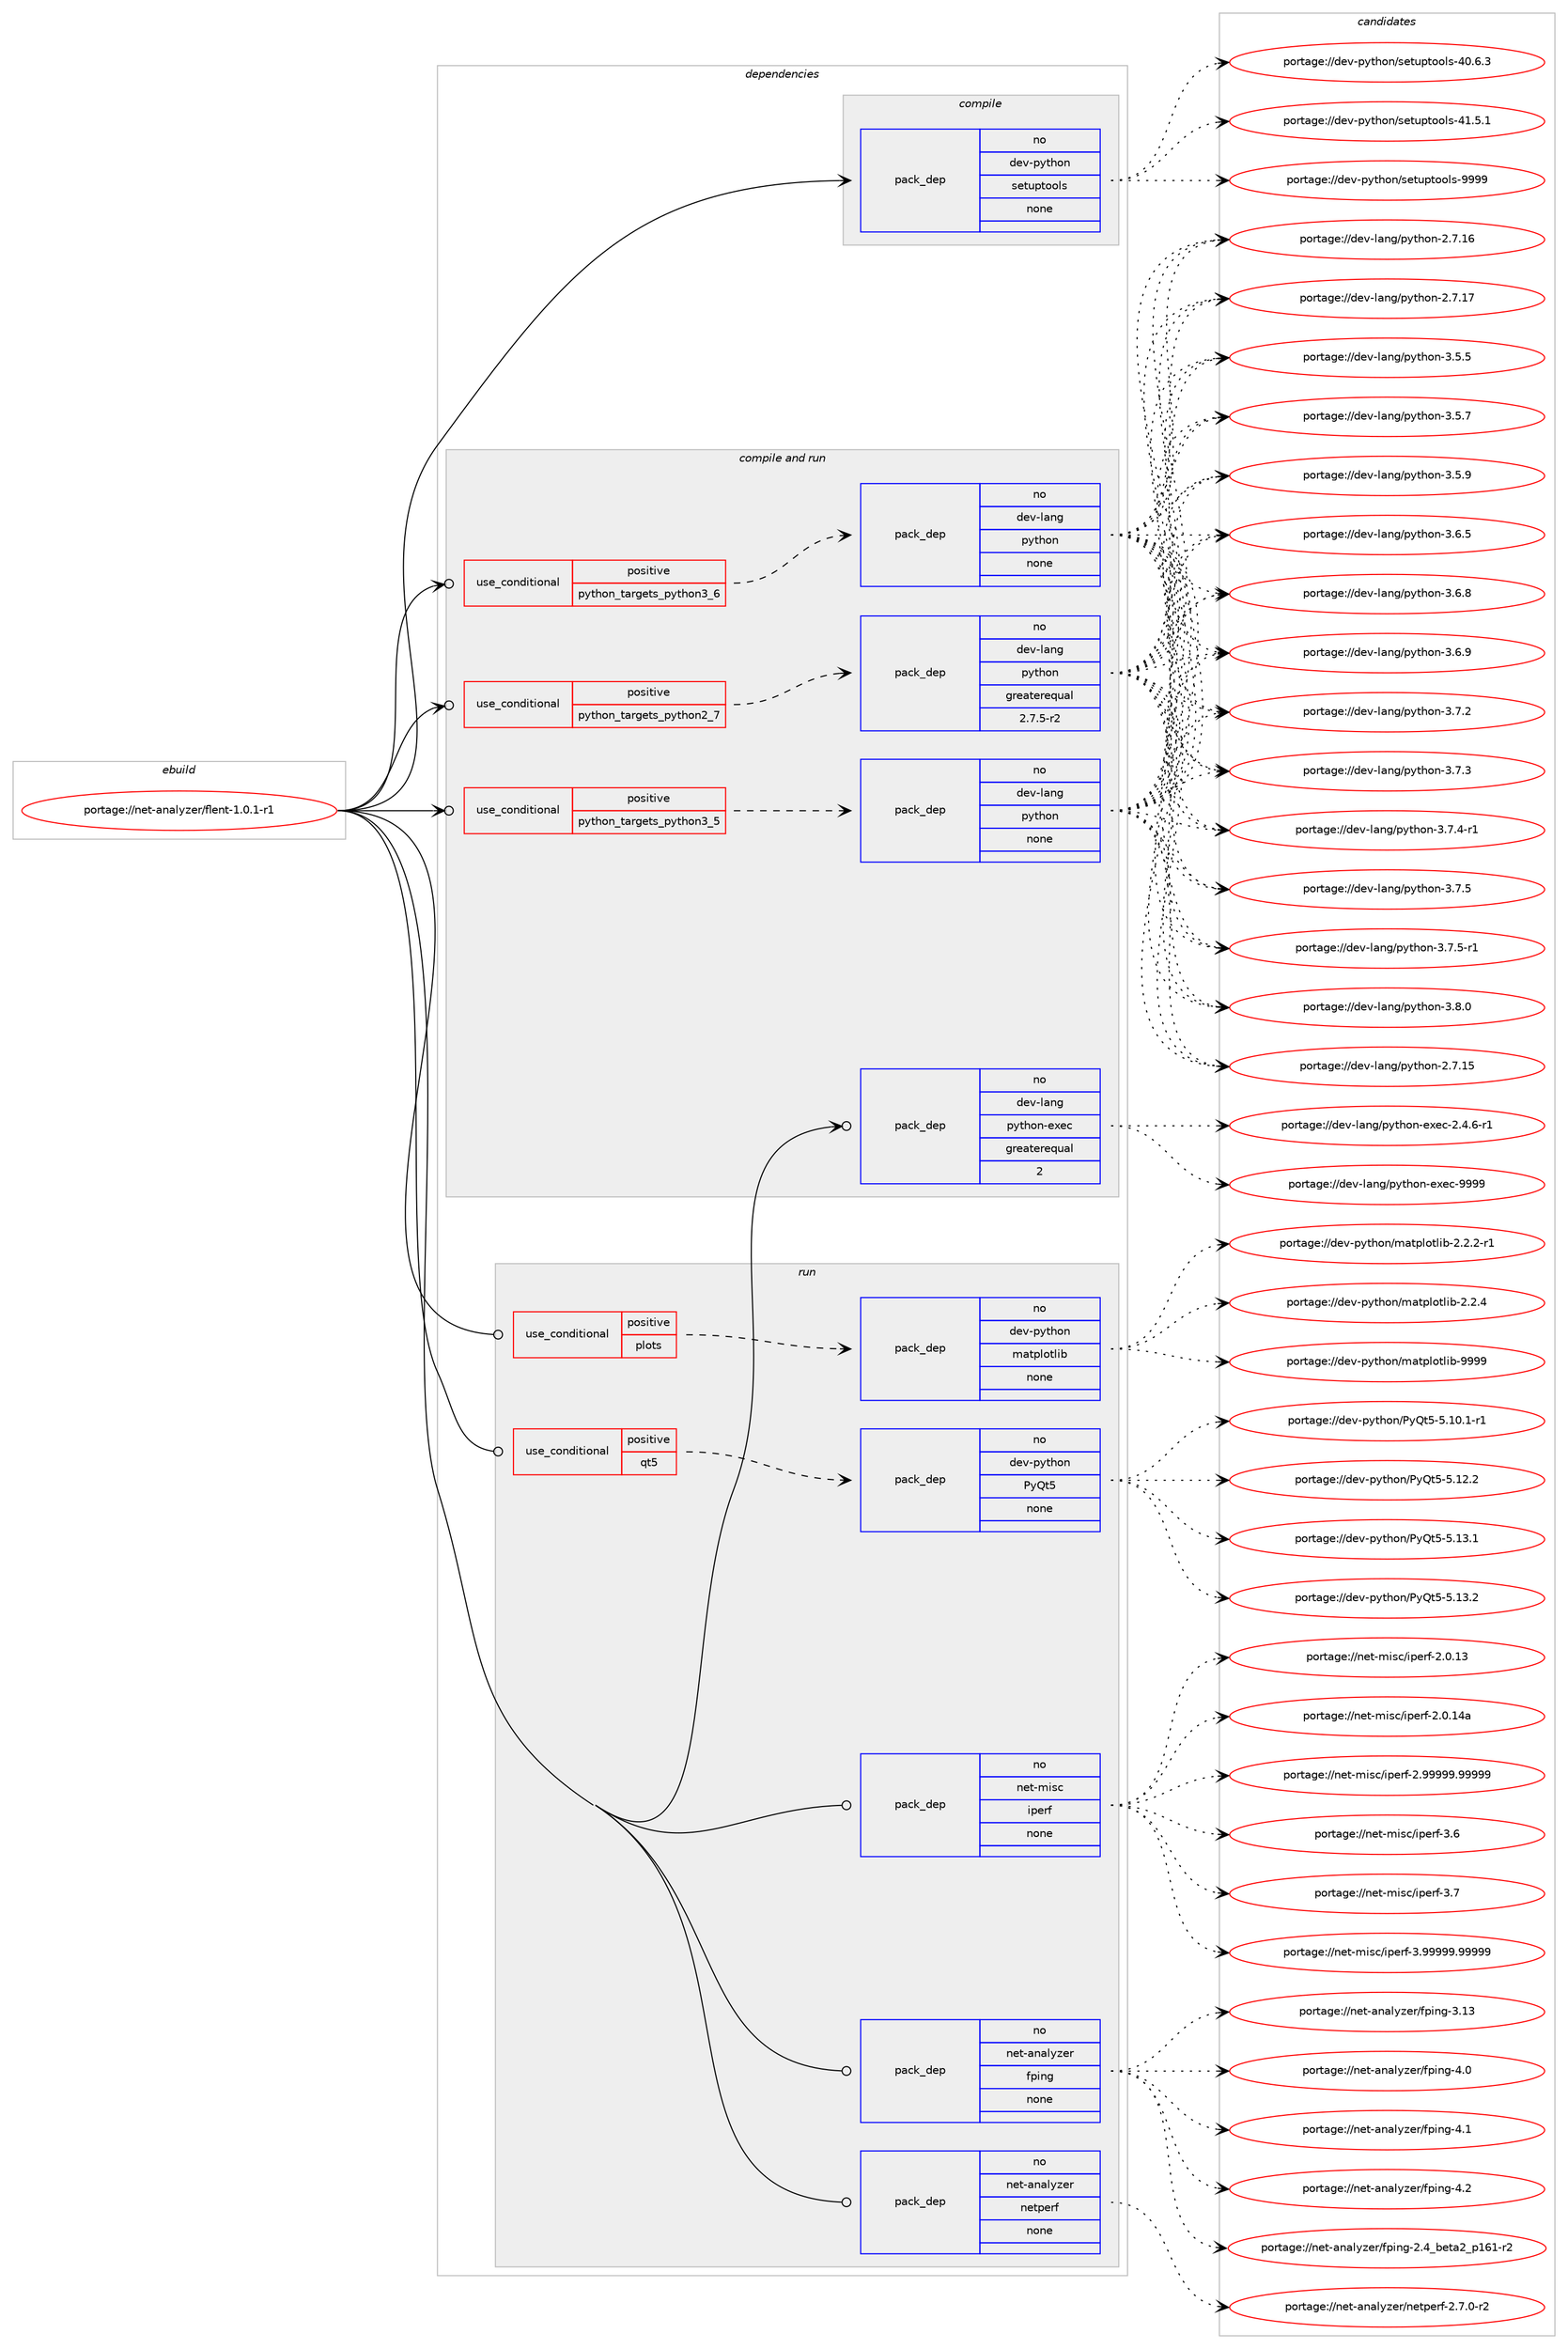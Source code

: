 digraph prolog {

# *************
# Graph options
# *************

newrank=true;
concentrate=true;
compound=true;
graph [rankdir=LR,fontname=Helvetica,fontsize=10,ranksep=1.5];#, ranksep=2.5, nodesep=0.2];
edge  [arrowhead=vee];
node  [fontname=Helvetica,fontsize=10];

# **********
# The ebuild
# **********

subgraph cluster_leftcol {
color=gray;
rank=same;
label=<<i>ebuild</i>>;
id [label="portage://net-analyzer/flent-1.0.1-r1", color=red, width=4, href="../net-analyzer/flent-1.0.1-r1.svg"];
}

# ****************
# The dependencies
# ****************

subgraph cluster_midcol {
color=gray;
label=<<i>dependencies</i>>;
subgraph cluster_compile {
fillcolor="#eeeeee";
style=filled;
label=<<i>compile</i>>;
subgraph pack253340 {
dependency345053 [label=<<TABLE BORDER="0" CELLBORDER="1" CELLSPACING="0" CELLPADDING="4" WIDTH="220"><TR><TD ROWSPAN="6" CELLPADDING="30">pack_dep</TD></TR><TR><TD WIDTH="110">no</TD></TR><TR><TD>dev-python</TD></TR><TR><TD>setuptools</TD></TR><TR><TD>none</TD></TR><TR><TD></TD></TR></TABLE>>, shape=none, color=blue];
}
id:e -> dependency345053:w [weight=20,style="solid",arrowhead="vee"];
}
subgraph cluster_compileandrun {
fillcolor="#eeeeee";
style=filled;
label=<<i>compile and run</i>>;
subgraph cond86056 {
dependency345054 [label=<<TABLE BORDER="0" CELLBORDER="1" CELLSPACING="0" CELLPADDING="4"><TR><TD ROWSPAN="3" CELLPADDING="10">use_conditional</TD></TR><TR><TD>positive</TD></TR><TR><TD>python_targets_python2_7</TD></TR></TABLE>>, shape=none, color=red];
subgraph pack253341 {
dependency345055 [label=<<TABLE BORDER="0" CELLBORDER="1" CELLSPACING="0" CELLPADDING="4" WIDTH="220"><TR><TD ROWSPAN="6" CELLPADDING="30">pack_dep</TD></TR><TR><TD WIDTH="110">no</TD></TR><TR><TD>dev-lang</TD></TR><TR><TD>python</TD></TR><TR><TD>greaterequal</TD></TR><TR><TD>2.7.5-r2</TD></TR></TABLE>>, shape=none, color=blue];
}
dependency345054:e -> dependency345055:w [weight=20,style="dashed",arrowhead="vee"];
}
id:e -> dependency345054:w [weight=20,style="solid",arrowhead="odotvee"];
subgraph cond86057 {
dependency345056 [label=<<TABLE BORDER="0" CELLBORDER="1" CELLSPACING="0" CELLPADDING="4"><TR><TD ROWSPAN="3" CELLPADDING="10">use_conditional</TD></TR><TR><TD>positive</TD></TR><TR><TD>python_targets_python3_5</TD></TR></TABLE>>, shape=none, color=red];
subgraph pack253342 {
dependency345057 [label=<<TABLE BORDER="0" CELLBORDER="1" CELLSPACING="0" CELLPADDING="4" WIDTH="220"><TR><TD ROWSPAN="6" CELLPADDING="30">pack_dep</TD></TR><TR><TD WIDTH="110">no</TD></TR><TR><TD>dev-lang</TD></TR><TR><TD>python</TD></TR><TR><TD>none</TD></TR><TR><TD></TD></TR></TABLE>>, shape=none, color=blue];
}
dependency345056:e -> dependency345057:w [weight=20,style="dashed",arrowhead="vee"];
}
id:e -> dependency345056:w [weight=20,style="solid",arrowhead="odotvee"];
subgraph cond86058 {
dependency345058 [label=<<TABLE BORDER="0" CELLBORDER="1" CELLSPACING="0" CELLPADDING="4"><TR><TD ROWSPAN="3" CELLPADDING="10">use_conditional</TD></TR><TR><TD>positive</TD></TR><TR><TD>python_targets_python3_6</TD></TR></TABLE>>, shape=none, color=red];
subgraph pack253343 {
dependency345059 [label=<<TABLE BORDER="0" CELLBORDER="1" CELLSPACING="0" CELLPADDING="4" WIDTH="220"><TR><TD ROWSPAN="6" CELLPADDING="30">pack_dep</TD></TR><TR><TD WIDTH="110">no</TD></TR><TR><TD>dev-lang</TD></TR><TR><TD>python</TD></TR><TR><TD>none</TD></TR><TR><TD></TD></TR></TABLE>>, shape=none, color=blue];
}
dependency345058:e -> dependency345059:w [weight=20,style="dashed",arrowhead="vee"];
}
id:e -> dependency345058:w [weight=20,style="solid",arrowhead="odotvee"];
subgraph pack253344 {
dependency345060 [label=<<TABLE BORDER="0" CELLBORDER="1" CELLSPACING="0" CELLPADDING="4" WIDTH="220"><TR><TD ROWSPAN="6" CELLPADDING="30">pack_dep</TD></TR><TR><TD WIDTH="110">no</TD></TR><TR><TD>dev-lang</TD></TR><TR><TD>python-exec</TD></TR><TR><TD>greaterequal</TD></TR><TR><TD>2</TD></TR></TABLE>>, shape=none, color=blue];
}
id:e -> dependency345060:w [weight=20,style="solid",arrowhead="odotvee"];
}
subgraph cluster_run {
fillcolor="#eeeeee";
style=filled;
label=<<i>run</i>>;
subgraph cond86059 {
dependency345061 [label=<<TABLE BORDER="0" CELLBORDER="1" CELLSPACING="0" CELLPADDING="4"><TR><TD ROWSPAN="3" CELLPADDING="10">use_conditional</TD></TR><TR><TD>positive</TD></TR><TR><TD>plots</TD></TR></TABLE>>, shape=none, color=red];
subgraph pack253345 {
dependency345062 [label=<<TABLE BORDER="0" CELLBORDER="1" CELLSPACING="0" CELLPADDING="4" WIDTH="220"><TR><TD ROWSPAN="6" CELLPADDING="30">pack_dep</TD></TR><TR><TD WIDTH="110">no</TD></TR><TR><TD>dev-python</TD></TR><TR><TD>matplotlib</TD></TR><TR><TD>none</TD></TR><TR><TD></TD></TR></TABLE>>, shape=none, color=blue];
}
dependency345061:e -> dependency345062:w [weight=20,style="dashed",arrowhead="vee"];
}
id:e -> dependency345061:w [weight=20,style="solid",arrowhead="odot"];
subgraph cond86060 {
dependency345063 [label=<<TABLE BORDER="0" CELLBORDER="1" CELLSPACING="0" CELLPADDING="4"><TR><TD ROWSPAN="3" CELLPADDING="10">use_conditional</TD></TR><TR><TD>positive</TD></TR><TR><TD>qt5</TD></TR></TABLE>>, shape=none, color=red];
subgraph pack253346 {
dependency345064 [label=<<TABLE BORDER="0" CELLBORDER="1" CELLSPACING="0" CELLPADDING="4" WIDTH="220"><TR><TD ROWSPAN="6" CELLPADDING="30">pack_dep</TD></TR><TR><TD WIDTH="110">no</TD></TR><TR><TD>dev-python</TD></TR><TR><TD>PyQt5</TD></TR><TR><TD>none</TD></TR><TR><TD></TD></TR></TABLE>>, shape=none, color=blue];
}
dependency345063:e -> dependency345064:w [weight=20,style="dashed",arrowhead="vee"];
}
id:e -> dependency345063:w [weight=20,style="solid",arrowhead="odot"];
subgraph pack253347 {
dependency345065 [label=<<TABLE BORDER="0" CELLBORDER="1" CELLSPACING="0" CELLPADDING="4" WIDTH="220"><TR><TD ROWSPAN="6" CELLPADDING="30">pack_dep</TD></TR><TR><TD WIDTH="110">no</TD></TR><TR><TD>net-analyzer</TD></TR><TR><TD>fping</TD></TR><TR><TD>none</TD></TR><TR><TD></TD></TR></TABLE>>, shape=none, color=blue];
}
id:e -> dependency345065:w [weight=20,style="solid",arrowhead="odot"];
subgraph pack253348 {
dependency345066 [label=<<TABLE BORDER="0" CELLBORDER="1" CELLSPACING="0" CELLPADDING="4" WIDTH="220"><TR><TD ROWSPAN="6" CELLPADDING="30">pack_dep</TD></TR><TR><TD WIDTH="110">no</TD></TR><TR><TD>net-analyzer</TD></TR><TR><TD>netperf</TD></TR><TR><TD>none</TD></TR><TR><TD></TD></TR></TABLE>>, shape=none, color=blue];
}
id:e -> dependency345066:w [weight=20,style="solid",arrowhead="odot"];
subgraph pack253349 {
dependency345067 [label=<<TABLE BORDER="0" CELLBORDER="1" CELLSPACING="0" CELLPADDING="4" WIDTH="220"><TR><TD ROWSPAN="6" CELLPADDING="30">pack_dep</TD></TR><TR><TD WIDTH="110">no</TD></TR><TR><TD>net-misc</TD></TR><TR><TD>iperf</TD></TR><TR><TD>none</TD></TR><TR><TD></TD></TR></TABLE>>, shape=none, color=blue];
}
id:e -> dependency345067:w [weight=20,style="solid",arrowhead="odot"];
}
}

# **************
# The candidates
# **************

subgraph cluster_choices {
rank=same;
color=gray;
label=<<i>candidates</i>>;

subgraph choice253340 {
color=black;
nodesep=1;
choiceportage100101118451121211161041111104711510111611711211611111110811545524846544651 [label="portage://dev-python/setuptools-40.6.3", color=red, width=4,href="../dev-python/setuptools-40.6.3.svg"];
choiceportage100101118451121211161041111104711510111611711211611111110811545524946534649 [label="portage://dev-python/setuptools-41.5.1", color=red, width=4,href="../dev-python/setuptools-41.5.1.svg"];
choiceportage10010111845112121116104111110471151011161171121161111111081154557575757 [label="portage://dev-python/setuptools-9999", color=red, width=4,href="../dev-python/setuptools-9999.svg"];
dependency345053:e -> choiceportage100101118451121211161041111104711510111611711211611111110811545524846544651:w [style=dotted,weight="100"];
dependency345053:e -> choiceportage100101118451121211161041111104711510111611711211611111110811545524946534649:w [style=dotted,weight="100"];
dependency345053:e -> choiceportage10010111845112121116104111110471151011161171121161111111081154557575757:w [style=dotted,weight="100"];
}
subgraph choice253341 {
color=black;
nodesep=1;
choiceportage10010111845108971101034711212111610411111045504655464953 [label="portage://dev-lang/python-2.7.15", color=red, width=4,href="../dev-lang/python-2.7.15.svg"];
choiceportage10010111845108971101034711212111610411111045504655464954 [label="portage://dev-lang/python-2.7.16", color=red, width=4,href="../dev-lang/python-2.7.16.svg"];
choiceportage10010111845108971101034711212111610411111045504655464955 [label="portage://dev-lang/python-2.7.17", color=red, width=4,href="../dev-lang/python-2.7.17.svg"];
choiceportage100101118451089711010347112121116104111110455146534653 [label="portage://dev-lang/python-3.5.5", color=red, width=4,href="../dev-lang/python-3.5.5.svg"];
choiceportage100101118451089711010347112121116104111110455146534655 [label="portage://dev-lang/python-3.5.7", color=red, width=4,href="../dev-lang/python-3.5.7.svg"];
choiceportage100101118451089711010347112121116104111110455146534657 [label="portage://dev-lang/python-3.5.9", color=red, width=4,href="../dev-lang/python-3.5.9.svg"];
choiceportage100101118451089711010347112121116104111110455146544653 [label="portage://dev-lang/python-3.6.5", color=red, width=4,href="../dev-lang/python-3.6.5.svg"];
choiceportage100101118451089711010347112121116104111110455146544656 [label="portage://dev-lang/python-3.6.8", color=red, width=4,href="../dev-lang/python-3.6.8.svg"];
choiceportage100101118451089711010347112121116104111110455146544657 [label="portage://dev-lang/python-3.6.9", color=red, width=4,href="../dev-lang/python-3.6.9.svg"];
choiceportage100101118451089711010347112121116104111110455146554650 [label="portage://dev-lang/python-3.7.2", color=red, width=4,href="../dev-lang/python-3.7.2.svg"];
choiceportage100101118451089711010347112121116104111110455146554651 [label="portage://dev-lang/python-3.7.3", color=red, width=4,href="../dev-lang/python-3.7.3.svg"];
choiceportage1001011184510897110103471121211161041111104551465546524511449 [label="portage://dev-lang/python-3.7.4-r1", color=red, width=4,href="../dev-lang/python-3.7.4-r1.svg"];
choiceportage100101118451089711010347112121116104111110455146554653 [label="portage://dev-lang/python-3.7.5", color=red, width=4,href="../dev-lang/python-3.7.5.svg"];
choiceportage1001011184510897110103471121211161041111104551465546534511449 [label="portage://dev-lang/python-3.7.5-r1", color=red, width=4,href="../dev-lang/python-3.7.5-r1.svg"];
choiceportage100101118451089711010347112121116104111110455146564648 [label="portage://dev-lang/python-3.8.0", color=red, width=4,href="../dev-lang/python-3.8.0.svg"];
dependency345055:e -> choiceportage10010111845108971101034711212111610411111045504655464953:w [style=dotted,weight="100"];
dependency345055:e -> choiceportage10010111845108971101034711212111610411111045504655464954:w [style=dotted,weight="100"];
dependency345055:e -> choiceportage10010111845108971101034711212111610411111045504655464955:w [style=dotted,weight="100"];
dependency345055:e -> choiceportage100101118451089711010347112121116104111110455146534653:w [style=dotted,weight="100"];
dependency345055:e -> choiceportage100101118451089711010347112121116104111110455146534655:w [style=dotted,weight="100"];
dependency345055:e -> choiceportage100101118451089711010347112121116104111110455146534657:w [style=dotted,weight="100"];
dependency345055:e -> choiceportage100101118451089711010347112121116104111110455146544653:w [style=dotted,weight="100"];
dependency345055:e -> choiceportage100101118451089711010347112121116104111110455146544656:w [style=dotted,weight="100"];
dependency345055:e -> choiceportage100101118451089711010347112121116104111110455146544657:w [style=dotted,weight="100"];
dependency345055:e -> choiceportage100101118451089711010347112121116104111110455146554650:w [style=dotted,weight="100"];
dependency345055:e -> choiceportage100101118451089711010347112121116104111110455146554651:w [style=dotted,weight="100"];
dependency345055:e -> choiceportage1001011184510897110103471121211161041111104551465546524511449:w [style=dotted,weight="100"];
dependency345055:e -> choiceportage100101118451089711010347112121116104111110455146554653:w [style=dotted,weight="100"];
dependency345055:e -> choiceportage1001011184510897110103471121211161041111104551465546534511449:w [style=dotted,weight="100"];
dependency345055:e -> choiceportage100101118451089711010347112121116104111110455146564648:w [style=dotted,weight="100"];
}
subgraph choice253342 {
color=black;
nodesep=1;
choiceportage10010111845108971101034711212111610411111045504655464953 [label="portage://dev-lang/python-2.7.15", color=red, width=4,href="../dev-lang/python-2.7.15.svg"];
choiceportage10010111845108971101034711212111610411111045504655464954 [label="portage://dev-lang/python-2.7.16", color=red, width=4,href="../dev-lang/python-2.7.16.svg"];
choiceportage10010111845108971101034711212111610411111045504655464955 [label="portage://dev-lang/python-2.7.17", color=red, width=4,href="../dev-lang/python-2.7.17.svg"];
choiceportage100101118451089711010347112121116104111110455146534653 [label="portage://dev-lang/python-3.5.5", color=red, width=4,href="../dev-lang/python-3.5.5.svg"];
choiceportage100101118451089711010347112121116104111110455146534655 [label="portage://dev-lang/python-3.5.7", color=red, width=4,href="../dev-lang/python-3.5.7.svg"];
choiceportage100101118451089711010347112121116104111110455146534657 [label="portage://dev-lang/python-3.5.9", color=red, width=4,href="../dev-lang/python-3.5.9.svg"];
choiceportage100101118451089711010347112121116104111110455146544653 [label="portage://dev-lang/python-3.6.5", color=red, width=4,href="../dev-lang/python-3.6.5.svg"];
choiceportage100101118451089711010347112121116104111110455146544656 [label="portage://dev-lang/python-3.6.8", color=red, width=4,href="../dev-lang/python-3.6.8.svg"];
choiceportage100101118451089711010347112121116104111110455146544657 [label="portage://dev-lang/python-3.6.9", color=red, width=4,href="../dev-lang/python-3.6.9.svg"];
choiceportage100101118451089711010347112121116104111110455146554650 [label="portage://dev-lang/python-3.7.2", color=red, width=4,href="../dev-lang/python-3.7.2.svg"];
choiceportage100101118451089711010347112121116104111110455146554651 [label="portage://dev-lang/python-3.7.3", color=red, width=4,href="../dev-lang/python-3.7.3.svg"];
choiceportage1001011184510897110103471121211161041111104551465546524511449 [label="portage://dev-lang/python-3.7.4-r1", color=red, width=4,href="../dev-lang/python-3.7.4-r1.svg"];
choiceportage100101118451089711010347112121116104111110455146554653 [label="portage://dev-lang/python-3.7.5", color=red, width=4,href="../dev-lang/python-3.7.5.svg"];
choiceportage1001011184510897110103471121211161041111104551465546534511449 [label="portage://dev-lang/python-3.7.5-r1", color=red, width=4,href="../dev-lang/python-3.7.5-r1.svg"];
choiceportage100101118451089711010347112121116104111110455146564648 [label="portage://dev-lang/python-3.8.0", color=red, width=4,href="../dev-lang/python-3.8.0.svg"];
dependency345057:e -> choiceportage10010111845108971101034711212111610411111045504655464953:w [style=dotted,weight="100"];
dependency345057:e -> choiceportage10010111845108971101034711212111610411111045504655464954:w [style=dotted,weight="100"];
dependency345057:e -> choiceportage10010111845108971101034711212111610411111045504655464955:w [style=dotted,weight="100"];
dependency345057:e -> choiceportage100101118451089711010347112121116104111110455146534653:w [style=dotted,weight="100"];
dependency345057:e -> choiceportage100101118451089711010347112121116104111110455146534655:w [style=dotted,weight="100"];
dependency345057:e -> choiceportage100101118451089711010347112121116104111110455146534657:w [style=dotted,weight="100"];
dependency345057:e -> choiceportage100101118451089711010347112121116104111110455146544653:w [style=dotted,weight="100"];
dependency345057:e -> choiceportage100101118451089711010347112121116104111110455146544656:w [style=dotted,weight="100"];
dependency345057:e -> choiceportage100101118451089711010347112121116104111110455146544657:w [style=dotted,weight="100"];
dependency345057:e -> choiceportage100101118451089711010347112121116104111110455146554650:w [style=dotted,weight="100"];
dependency345057:e -> choiceportage100101118451089711010347112121116104111110455146554651:w [style=dotted,weight="100"];
dependency345057:e -> choiceportage1001011184510897110103471121211161041111104551465546524511449:w [style=dotted,weight="100"];
dependency345057:e -> choiceportage100101118451089711010347112121116104111110455146554653:w [style=dotted,weight="100"];
dependency345057:e -> choiceportage1001011184510897110103471121211161041111104551465546534511449:w [style=dotted,weight="100"];
dependency345057:e -> choiceportage100101118451089711010347112121116104111110455146564648:w [style=dotted,weight="100"];
}
subgraph choice253343 {
color=black;
nodesep=1;
choiceportage10010111845108971101034711212111610411111045504655464953 [label="portage://dev-lang/python-2.7.15", color=red, width=4,href="../dev-lang/python-2.7.15.svg"];
choiceportage10010111845108971101034711212111610411111045504655464954 [label="portage://dev-lang/python-2.7.16", color=red, width=4,href="../dev-lang/python-2.7.16.svg"];
choiceportage10010111845108971101034711212111610411111045504655464955 [label="portage://dev-lang/python-2.7.17", color=red, width=4,href="../dev-lang/python-2.7.17.svg"];
choiceportage100101118451089711010347112121116104111110455146534653 [label="portage://dev-lang/python-3.5.5", color=red, width=4,href="../dev-lang/python-3.5.5.svg"];
choiceportage100101118451089711010347112121116104111110455146534655 [label="portage://dev-lang/python-3.5.7", color=red, width=4,href="../dev-lang/python-3.5.7.svg"];
choiceportage100101118451089711010347112121116104111110455146534657 [label="portage://dev-lang/python-3.5.9", color=red, width=4,href="../dev-lang/python-3.5.9.svg"];
choiceportage100101118451089711010347112121116104111110455146544653 [label="portage://dev-lang/python-3.6.5", color=red, width=4,href="../dev-lang/python-3.6.5.svg"];
choiceportage100101118451089711010347112121116104111110455146544656 [label="portage://dev-lang/python-3.6.8", color=red, width=4,href="../dev-lang/python-3.6.8.svg"];
choiceportage100101118451089711010347112121116104111110455146544657 [label="portage://dev-lang/python-3.6.9", color=red, width=4,href="../dev-lang/python-3.6.9.svg"];
choiceportage100101118451089711010347112121116104111110455146554650 [label="portage://dev-lang/python-3.7.2", color=red, width=4,href="../dev-lang/python-3.7.2.svg"];
choiceportage100101118451089711010347112121116104111110455146554651 [label="portage://dev-lang/python-3.7.3", color=red, width=4,href="../dev-lang/python-3.7.3.svg"];
choiceportage1001011184510897110103471121211161041111104551465546524511449 [label="portage://dev-lang/python-3.7.4-r1", color=red, width=4,href="../dev-lang/python-3.7.4-r1.svg"];
choiceportage100101118451089711010347112121116104111110455146554653 [label="portage://dev-lang/python-3.7.5", color=red, width=4,href="../dev-lang/python-3.7.5.svg"];
choiceportage1001011184510897110103471121211161041111104551465546534511449 [label="portage://dev-lang/python-3.7.5-r1", color=red, width=4,href="../dev-lang/python-3.7.5-r1.svg"];
choiceportage100101118451089711010347112121116104111110455146564648 [label="portage://dev-lang/python-3.8.0", color=red, width=4,href="../dev-lang/python-3.8.0.svg"];
dependency345059:e -> choiceportage10010111845108971101034711212111610411111045504655464953:w [style=dotted,weight="100"];
dependency345059:e -> choiceportage10010111845108971101034711212111610411111045504655464954:w [style=dotted,weight="100"];
dependency345059:e -> choiceportage10010111845108971101034711212111610411111045504655464955:w [style=dotted,weight="100"];
dependency345059:e -> choiceportage100101118451089711010347112121116104111110455146534653:w [style=dotted,weight="100"];
dependency345059:e -> choiceportage100101118451089711010347112121116104111110455146534655:w [style=dotted,weight="100"];
dependency345059:e -> choiceportage100101118451089711010347112121116104111110455146534657:w [style=dotted,weight="100"];
dependency345059:e -> choiceportage100101118451089711010347112121116104111110455146544653:w [style=dotted,weight="100"];
dependency345059:e -> choiceportage100101118451089711010347112121116104111110455146544656:w [style=dotted,weight="100"];
dependency345059:e -> choiceportage100101118451089711010347112121116104111110455146544657:w [style=dotted,weight="100"];
dependency345059:e -> choiceportage100101118451089711010347112121116104111110455146554650:w [style=dotted,weight="100"];
dependency345059:e -> choiceportage100101118451089711010347112121116104111110455146554651:w [style=dotted,weight="100"];
dependency345059:e -> choiceportage1001011184510897110103471121211161041111104551465546524511449:w [style=dotted,weight="100"];
dependency345059:e -> choiceportage100101118451089711010347112121116104111110455146554653:w [style=dotted,weight="100"];
dependency345059:e -> choiceportage1001011184510897110103471121211161041111104551465546534511449:w [style=dotted,weight="100"];
dependency345059:e -> choiceportage100101118451089711010347112121116104111110455146564648:w [style=dotted,weight="100"];
}
subgraph choice253344 {
color=black;
nodesep=1;
choiceportage10010111845108971101034711212111610411111045101120101994550465246544511449 [label="portage://dev-lang/python-exec-2.4.6-r1", color=red, width=4,href="../dev-lang/python-exec-2.4.6-r1.svg"];
choiceportage10010111845108971101034711212111610411111045101120101994557575757 [label="portage://dev-lang/python-exec-9999", color=red, width=4,href="../dev-lang/python-exec-9999.svg"];
dependency345060:e -> choiceportage10010111845108971101034711212111610411111045101120101994550465246544511449:w [style=dotted,weight="100"];
dependency345060:e -> choiceportage10010111845108971101034711212111610411111045101120101994557575757:w [style=dotted,weight="100"];
}
subgraph choice253345 {
color=black;
nodesep=1;
choiceportage100101118451121211161041111104710997116112108111116108105984550465046504511449 [label="portage://dev-python/matplotlib-2.2.2-r1", color=red, width=4,href="../dev-python/matplotlib-2.2.2-r1.svg"];
choiceportage10010111845112121116104111110471099711611210811111610810598455046504652 [label="portage://dev-python/matplotlib-2.2.4", color=red, width=4,href="../dev-python/matplotlib-2.2.4.svg"];
choiceportage100101118451121211161041111104710997116112108111116108105984557575757 [label="portage://dev-python/matplotlib-9999", color=red, width=4,href="../dev-python/matplotlib-9999.svg"];
dependency345062:e -> choiceportage100101118451121211161041111104710997116112108111116108105984550465046504511449:w [style=dotted,weight="100"];
dependency345062:e -> choiceportage10010111845112121116104111110471099711611210811111610810598455046504652:w [style=dotted,weight="100"];
dependency345062:e -> choiceportage100101118451121211161041111104710997116112108111116108105984557575757:w [style=dotted,weight="100"];
}
subgraph choice253346 {
color=black;
nodesep=1;
choiceportage1001011184511212111610411111047801218111653455346494846494511449 [label="portage://dev-python/PyQt5-5.10.1-r1", color=red, width=4,href="../dev-python/PyQt5-5.10.1-r1.svg"];
choiceportage100101118451121211161041111104780121811165345534649504650 [label="portage://dev-python/PyQt5-5.12.2", color=red, width=4,href="../dev-python/PyQt5-5.12.2.svg"];
choiceportage100101118451121211161041111104780121811165345534649514649 [label="portage://dev-python/PyQt5-5.13.1", color=red, width=4,href="../dev-python/PyQt5-5.13.1.svg"];
choiceportage100101118451121211161041111104780121811165345534649514650 [label="portage://dev-python/PyQt5-5.13.2", color=red, width=4,href="../dev-python/PyQt5-5.13.2.svg"];
dependency345064:e -> choiceportage1001011184511212111610411111047801218111653455346494846494511449:w [style=dotted,weight="100"];
dependency345064:e -> choiceportage100101118451121211161041111104780121811165345534649504650:w [style=dotted,weight="100"];
dependency345064:e -> choiceportage100101118451121211161041111104780121811165345534649514649:w [style=dotted,weight="100"];
dependency345064:e -> choiceportage100101118451121211161041111104780121811165345534649514650:w [style=dotted,weight="100"];
}
subgraph choice253347 {
color=black;
nodesep=1;
choiceportage110101116459711097108121122101114471021121051101034550465295981011169750951124954494511450 [label="portage://net-analyzer/fping-2.4_beta2_p161-r2", color=red, width=4,href="../net-analyzer/fping-2.4_beta2_p161-r2.svg"];
choiceportage110101116459711097108121122101114471021121051101034551464951 [label="portage://net-analyzer/fping-3.13", color=red, width=4,href="../net-analyzer/fping-3.13.svg"];
choiceportage1101011164597110971081211221011144710211210511010345524648 [label="portage://net-analyzer/fping-4.0", color=red, width=4,href="../net-analyzer/fping-4.0.svg"];
choiceportage1101011164597110971081211221011144710211210511010345524649 [label="portage://net-analyzer/fping-4.1", color=red, width=4,href="../net-analyzer/fping-4.1.svg"];
choiceportage1101011164597110971081211221011144710211210511010345524650 [label="portage://net-analyzer/fping-4.2", color=red, width=4,href="../net-analyzer/fping-4.2.svg"];
dependency345065:e -> choiceportage110101116459711097108121122101114471021121051101034550465295981011169750951124954494511450:w [style=dotted,weight="100"];
dependency345065:e -> choiceportage110101116459711097108121122101114471021121051101034551464951:w [style=dotted,weight="100"];
dependency345065:e -> choiceportage1101011164597110971081211221011144710211210511010345524648:w [style=dotted,weight="100"];
dependency345065:e -> choiceportage1101011164597110971081211221011144710211210511010345524649:w [style=dotted,weight="100"];
dependency345065:e -> choiceportage1101011164597110971081211221011144710211210511010345524650:w [style=dotted,weight="100"];
}
subgraph choice253348 {
color=black;
nodesep=1;
choiceportage110101116459711097108121122101114471101011161121011141024550465546484511450 [label="portage://net-analyzer/netperf-2.7.0-r2", color=red, width=4,href="../net-analyzer/netperf-2.7.0-r2.svg"];
dependency345066:e -> choiceportage110101116459711097108121122101114471101011161121011141024550465546484511450:w [style=dotted,weight="100"];
}
subgraph choice253349 {
color=black;
nodesep=1;
choiceportage11010111645109105115994710511210111410245504648464951 [label="portage://net-misc/iperf-2.0.13", color=red, width=4,href="../net-misc/iperf-2.0.13.svg"];
choiceportage1101011164510910511599471051121011141024550464846495297 [label="portage://net-misc/iperf-2.0.14a", color=red, width=4,href="../net-misc/iperf-2.0.14a.svg"];
choiceportage1101011164510910511599471051121011141024550465757575757465757575757 [label="portage://net-misc/iperf-2.99999.99999", color=red, width=4,href="../net-misc/iperf-2.99999.99999.svg"];
choiceportage11010111645109105115994710511210111410245514654 [label="portage://net-misc/iperf-3.6", color=red, width=4,href="../net-misc/iperf-3.6.svg"];
choiceportage11010111645109105115994710511210111410245514655 [label="portage://net-misc/iperf-3.7", color=red, width=4,href="../net-misc/iperf-3.7.svg"];
choiceportage1101011164510910511599471051121011141024551465757575757465757575757 [label="portage://net-misc/iperf-3.99999.99999", color=red, width=4,href="../net-misc/iperf-3.99999.99999.svg"];
dependency345067:e -> choiceportage11010111645109105115994710511210111410245504648464951:w [style=dotted,weight="100"];
dependency345067:e -> choiceportage1101011164510910511599471051121011141024550464846495297:w [style=dotted,weight="100"];
dependency345067:e -> choiceportage1101011164510910511599471051121011141024550465757575757465757575757:w [style=dotted,weight="100"];
dependency345067:e -> choiceportage11010111645109105115994710511210111410245514654:w [style=dotted,weight="100"];
dependency345067:e -> choiceportage11010111645109105115994710511210111410245514655:w [style=dotted,weight="100"];
dependency345067:e -> choiceportage1101011164510910511599471051121011141024551465757575757465757575757:w [style=dotted,weight="100"];
}
}

}
